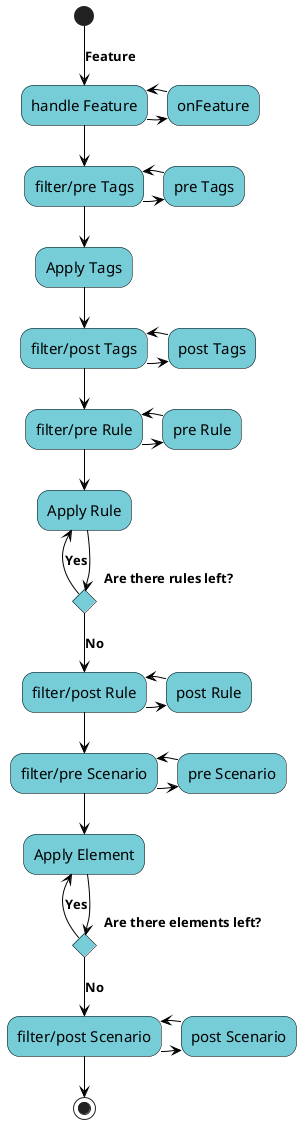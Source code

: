 @startuml
skinparam activity {
BackgroundColor #76CDD8
ArrowColor black
ArrowFontSize 13
ArrowFontStyle bold
ArrowFontName Segoe UI
BorderColor black
FontName Segoe UI
FontSize 15
}
(*) -->[Feature] "handle Feature"
-right-> "onFeature"
-left-> "handle Feature"
--> "filter/pre Tags"
-right-> "pre Tags"
-left-> "filter/pre Tags"
--> "Apply Tags"
--> "filter/post Tags"
-right-> "post Tags"
-left-> "filter/post Tags"
--> "filter/pre Rule"
-right-> "pre Rule"
-left-> "filter/pre Rule"
--> "Apply Rule"
If "Are there rules left?"
-left->[Yes] "Apply Rule"
else
--> [No] "filter/post Rule"
-right-> "post Rule"
-left-> "filter/post Rule"
--> "filter/pre Scenario"
-right-> "pre Scenario"
-left-> "filter/pre Scenario"
--> "Apply Element"
If "Are there elements left?"
-left->[Yes] "Apply Element"
else
-->[No] "filter/post Scenario"
-right-> "post Scenario"
-left-> "filter/post Scenario"
--> (*)
@enduml